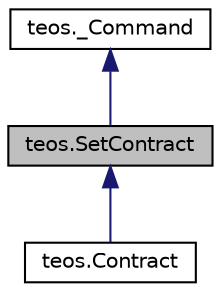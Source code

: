 digraph "teos.SetContract"
{
  edge [fontname="Helvetica",fontsize="10",labelfontname="Helvetica",labelfontsize="10"];
  node [fontname="Helvetica",fontsize="10",shape=record];
  Node0 [label="teos.SetContract",height=0.2,width=0.4,color="black", fillcolor="grey75", style="filled", fontcolor="black"];
  Node1 -> Node0 [dir="back",color="midnightblue",fontsize="10",style="solid",fontname="Helvetica"];
  Node1 [label="teos._Command",height=0.2,width=0.4,color="black", fillcolor="white", style="filled",URL="$classteos_1_1__Command.html",tooltip="teos commands "];
  Node0 -> Node2 [dir="back",color="midnightblue",fontsize="10",style="solid",fontname="Helvetica"];
  Node2 [label="teos.Contract",height=0.2,width=0.4,color="black", fillcolor="white", style="filled",URL="$classteos_1_1Contract.html"];
}
